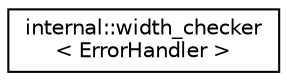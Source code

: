 digraph "Иерархия классов. Графический вид."
{
  edge [fontname="Helvetica",fontsize="10",labelfontname="Helvetica",labelfontsize="10"];
  node [fontname="Helvetica",fontsize="10",shape=record];
  rankdir="LR";
  Node0 [label="internal::width_checker\l\< ErrorHandler \>",height=0.2,width=0.4,color="black", fillcolor="white", style="filled",URL="$classinternal_1_1width__checker.html"];
}
